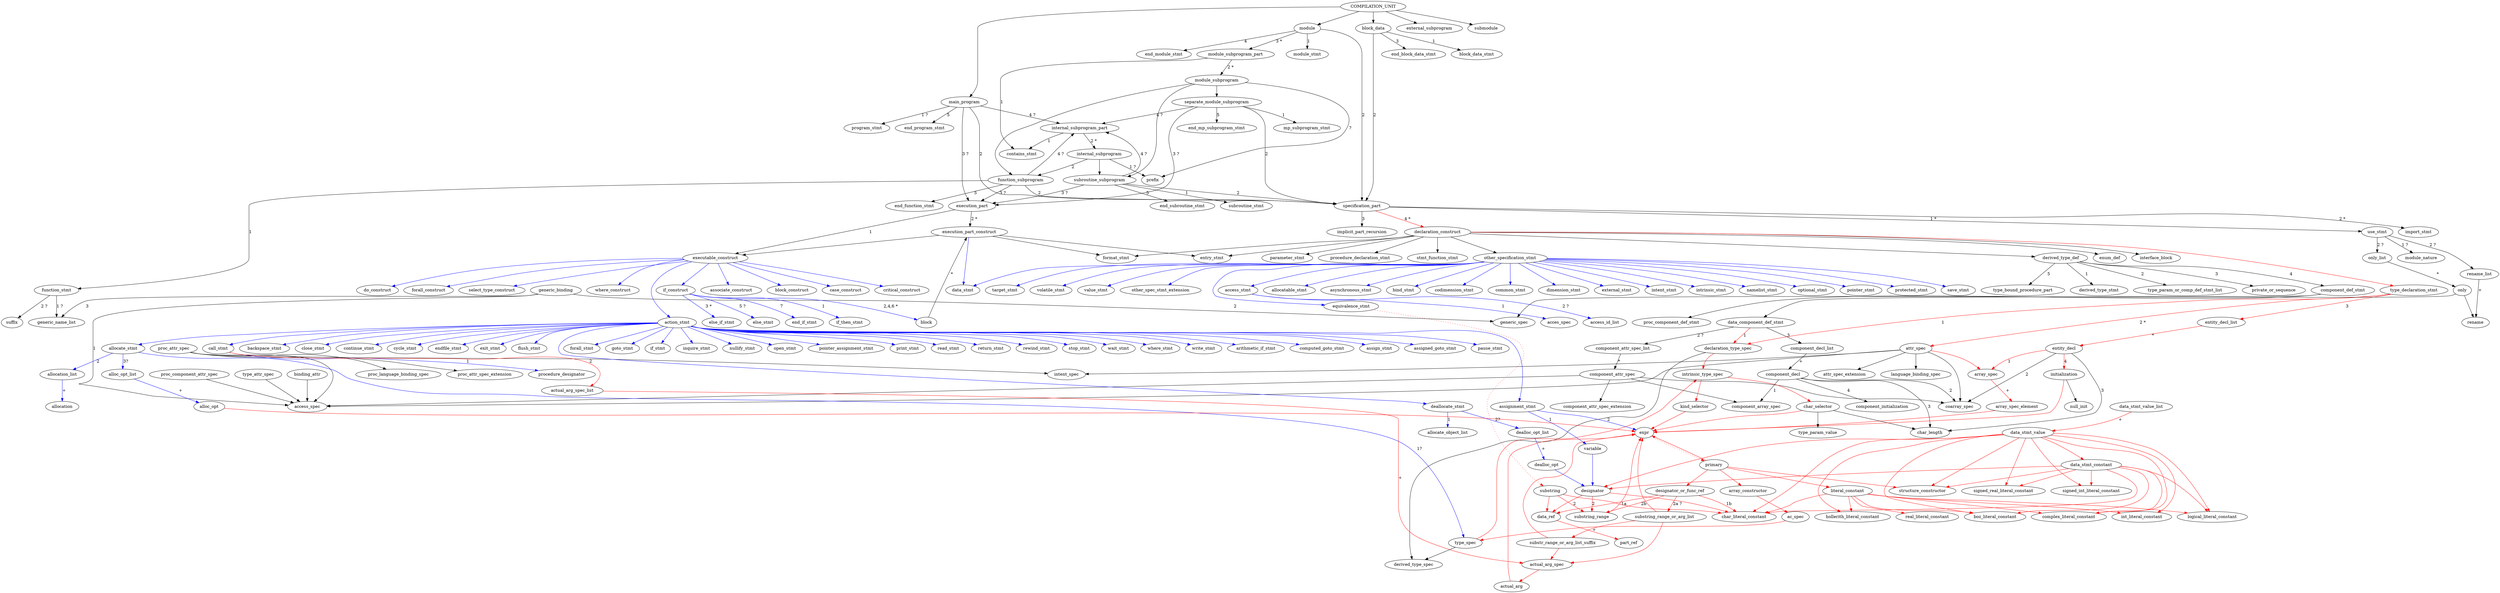 digraph G {

COMPILATION_UNIT -> main_program
COMPILATION_UNIT -> external_subprogram
COMPILATION_UNIT -> module
COMPILATION_UNIT -> submodule
COMPILATION_UNIT -> block_data


ac_spec -> type_spec [color=red]

array_constructor -> ac_spec [color=red]

array_spec -> array_spec_element [label="+",color="red"]
array_spec_element -> expr [color=red]

attr_spec -> access_spec
attr_spec -> coarray_spec
attr_spec -> array_spec [color=red]
attr_spec -> intent_spec
attr_spec -> language_binding_spec
attr_spec -> attr_spec_extension

binding_attr -> access_spec

block -> execution_part_construct [label="*"]

block_data -> block_data_stmt [label="1"]
block_data -> specification_part [label="2"]
block_data -> end_block_data_stmt [label="3"]

char_selector -> char_length
char_selector -> type_param_value
char_selector -> expr [color=red]

component_attr_spec_list -> component_attr_spec [label="*"]
component_attr_spec -> access_spec
component_attr_spec -> coarray_spec
component_attr_spec -> component_array_spec
component_attr_spec -> component_attr_spec_extension

component_decl_list -> component_decl [label="+"]
component_decl -> component_array_spec [label="1"]
component_decl -> coarray_spec [label="2"]
component_decl -> char_length [label="3"]
component_decl -> component_initialization [label="4"]

component_def_stmt -> data_component_def_stmt
component_def_stmt -> proc_component_def_stmt

data_component_def_stmt -> declaration_type_spec [label="1",color="red"]
data_component_def_stmt -> component_attr_spec_list [label="2 ?"]
data_component_def_stmt -> component_decl_list [label="3"]

declaration_construct -> derived_type_def
declaration_construct -> entry_stmt
declaration_construct -> enum_def
declaration_construct -> format_stmt
declaration_construct -> interface_block
declaration_construct -> parameter_stmt
declaration_construct -> procedure_declaration_stmt
declaration_construct -> other_specification_stmt
declaration_construct -> type_declaration_stmt [color="red"]
declaration_construct -> stmt_function_stmt

declaration_type_spec -> intrinsic_type_spec [color="red"]
declaration_type_spec -> derived_type_spec

derived_type_def -> derived_type_stmt [label="1"]
derived_type_def -> type_param_or_comp_def_stmt_list [label="2"]
derived_type_def -> private_or_sequence [label="3"]
derived_type_def -> component_def_stmt [label="4"]
derived_type_def -> type_bound_procedure_part [label="5"]

entity_decl_list -> entity_decl [label="*",color="red"]
entity_decl -> array_spec [label="1",color="red"]
entity_decl -> coarray_spec [label="2"]
entity_decl -> char_length [label="3"]
entity_decl -> initialization [label="4",color="red"]

execution_part -> executable_construct [label="1"]
execution_part -> execution_part_construct [label="2 *"]
execution_part_construct -> executable_construct
execution_part_construct -> format_stmt
execution_part_construct -> entry_stmt
execution_part_construct -> data_stmt [color="blue"]

function_stmt -> generic_name_list [label="1 ?"]
function_stmt -> suffix [label="2 ?"]

function_subprogram -> function_stmt [label="1"]
function_subprogram -> specification_part [label="2"]
function_subprogram -> execution_part [label="3 ?"]
function_subprogram -> internal_subprogram_part [label="4 ?"]
function_subprogram -> end_function_stmt [label="5"]

generic_binding -> access_spec [label="1"]
generic_binding -> generic_spec [label="2"]
generic_binding -> generic_name_list [label="3"]

initialization -> expr [color=red]
initialization -> null_init

internal_subprogram_part -> contains_stmt [label="1"]
internal_subprogram_part -> internal_subprogram [label="2 *"]
internal_subprogram -> prefix [label="1 ?"]
internal_subprogram -> function_subprogram [label="2"]
internal_subprogram -> subroutine_subprogram

intrinsic_type_spec -> kind_selector [color="red"]
intrinsic_type_spec -> char_selector [color="red"]

kind_selector -> expr [color=red]

main_program -> program_stmt [label="1 ?"]
main_program -> specification_part [label="2"]
main_program -> execution_part [label="3 ?"]
main_program -> internal_subprogram_part [label="4 ?"]
main_program -> end_program_stmt [label="5"]

module -> module_stmt [label="1"]
module -> specification_part [label="2"]
module -> module_subprogram_part [label="3 *"]
module -> end_module_stmt [label="4"]

module_subprogram_part -> contains_stmt [label="1"]
module_subprogram_part -> module_subprogram [label="2 *"]

module_subprogram -> prefix [label="?"]
module_subprogram -> function_subprogram
module_subprogram -> subroutine_subprogram
module_subprogram -> separate_module_subprogram

only -> generic_spec
only -> rename

only_list -> only [label="*"]

proc_component_attr_spec -> access_spec

proc_attr_spec -> access_spec
proc_attr_spec -> proc_language_binding_spec
proc_attr_spec -> intent_spec
proc_attr_spec -> proc_attr_spec_extension

rename_list -> rename [label="+"]

separate_module_subprogram -> mp_subprogram_stmt [label="1"]
separate_module_subprogram -> specification_part [label="2"]
separate_module_subprogram -> execution_part [label="3 ?"]
separate_module_subprogram -> internal_subprogram_part [label="4 ?"]
separate_module_subprogram -> end_mp_subprogram_stmt [label="5"]

specification_part -> use_stmt [label="1 *"]
specification_part -> import_stmt [label="2 *"]
specification_part -> implicit_part_recursion [label="3"]
specification_part -> declaration_construct [label="4 *",color="red"]

subroutine_subprogram -> subroutine_stmt [label="1"]
subroutine_subprogram -> specification_part [label="2"]
subroutine_subprogram -> execution_part [label="3 ?"]
subroutine_subprogram -> internal_subprogram_part [label="4 ?"]
subroutine_subprogram -> end_subroutine_stmt [label="5"]

type_declaration_stmt -> declaration_type_spec [label="1",color="red"]
type_declaration_stmt -> attr_spec [label="2 *",color="red"]
type_declaration_stmt -> entity_decl_list [label="3",color="red"]

type_attr_spec -> access_spec

type_spec -> intrinsic_type_spec [color="red"]
type_spec -> derived_type_spec

use_stmt -> module_nature [label="1 ?"]
use_stmt -> rename_list [label="2 ?"]
use_stmt -> only_list [label="2 ?"]


// -------------------------------------------------------------------
// |                      Statements sub-trees                       |
// -------------------------------------------------------------------

edge [color=blue]

access_stmt -> acces_spec [label="1"]
access_stmt -> access_id_list [label="2 ?"]

action_stmt -> allocate_stmt
action_stmt -> assignment_stmt
action_stmt -> backspace_stmt
action_stmt -> call_stmt
action_stmt -> close_stmt
action_stmt -> continue_stmt
action_stmt -> cycle_stmt
action_stmt -> deallocate_stmt
action_stmt -> endfile_stmt
action_stmt -> exit_stmt
action_stmt -> flush_stmt
action_stmt -> forall_stmt
action_stmt -> goto_stmt
action_stmt -> if_stmt
action_stmt -> inquire_stmt  
action_stmt -> nullify_stmt
action_stmt -> open_stmt
action_stmt -> pointer_assignment_stmt
action_stmt -> print_stmt
action_stmt -> read_stmt
action_stmt -> return_stmt
action_stmt -> rewind_stmt
action_stmt -> stop_stmt
action_stmt -> wait_stmt
action_stmt -> where_stmt
action_stmt -> write_stmt
action_stmt -> arithmetic_if_stmt
action_stmt -> computed_goto_stmt
action_stmt -> assign_stmt 
action_stmt -> assigned_goto_stmt
action_stmt -> pause_stmt

allocate_stmt -> type_spec [label="1?"]
allocate_stmt -> allocation_list [label="2"]
allocate_stmt -> alloc_opt_list [label="3?"]

allocation_list -> allocation [label="+"]

alloc_opt_list -> alloc_opt [label="+"]

alloc_opt -> expr [color="red"]

assignment_stmt -> variable [label="1"]
assignment_stmt -> expr [label="2"]

call_stmt -> procedure_designator [label="1"]
call_stmt -> actual_arg_spec_list [label="2",color="red"]

deallocate_stmt -> allocate_object_list [label="1"]
deallocate_stmt -> dealloc_opt_list [label="2?"]

dealloc_opt -> designator

dealloc_opt_list -> dealloc_opt [label="+"]

executable_construct -> action_stmt
executable_construct -> associate_construct
executable_construct -> block_construct
executable_construct -> case_construct
executable_construct -> critical_construct
executable_construct -> do_construct
executable_construct -> forall_construct
executable_construct -> if_construct
executable_construct -> select_type_construct
executable_construct -> where_construct

if_construct -> if_then_stmt [label="1"]
if_construct -> else_if_stmt [label="3 *"]
if_construct -> block [label="2,4,6 *"]
if_construct -> else_stmt [label="5 ?"]
if_construct -> end_if_stmt [label="7"]

other_specification_stmt -> access_stmt
other_specification_stmt -> allocatable_stmt
other_specification_stmt -> asynchronous_stmt
other_specification_stmt -> bind_stmt
other_specification_stmt -> codimension_stmt
other_specification_stmt -> common_stmt
other_specification_stmt -> data_stmt
other_specification_stmt -> dimension_stmt
other_specification_stmt -> equivalence_stmt
other_specification_stmt -> external_stmt
other_specification_stmt -> intent_stmt
other_specification_stmt -> intrinsic_stmt
other_specification_stmt -> namelist_stmt
other_specification_stmt -> optional_stmt
other_specification_stmt -> pointer_stmt
other_specification_stmt -> protected_stmt
other_specification_stmt -> save_stmt
other_specification_stmt -> target_stmt
other_specification_stmt -> volatile_stmt
other_specification_stmt -> value_stmt
other_specification_stmt -> other_spec_stmt_extension

variable -> designator

// -------------------------------------------------------------------
// |                      Expressions sub-trees                      |
// -------------------------------------------------------------------


edge [color=red]

actual_arg -> expr
actual_arg_spec -> actual_arg
actual_arg_spec_list -> actual_arg_spec [label="+"]

data_ref -> part_ref [label="+"]

data_stmt_constant -> designator
data_stmt_constant -> signed_real_literal_constant
data_stmt_constant -> signed_int_literal_constant
data_stmt_constant -> complex_literal_constant
data_stmt_constant -> logical_literal_constant
data_stmt_constant -> char_literal_constant
data_stmt_constant -> boz_literal_constant
data_stmt_constant -> structure_constructor

data_stmt_value_list -> data_stmt_value [label="+"]
data_stmt_value -> designator
data_stmt_value -> data_stmt_constant
data_stmt_value -> int_literal_constant
data_stmt_value -> signed_real_literal_constant
data_stmt_value -> signed_int_literal_constant
data_stmt_value -> complex_literal_constant
data_stmt_value -> logical_literal_constant
data_stmt_value -> char_literal_constant
data_stmt_value -> boz_literal_constant
data_stmt_value -> structure_constructor
data_stmt_value -> hollerith_literal_constant

designator-> data_ref
designator-> substring_range [label="2"]
designator-> char_literal_constant

designator_or_func_ref -> data_ref [label="1a"]
designator_or_func_ref -> substring_range_or_arg_list [label="2a ?"]
designator_or_func_ref -> char_literal_constant [label="1b"]
designator_or_func_ref -> substring_range [label="2b"]

equivalence_stmt -> substring [style=dotted]

expr -> primary [style=dotted]

literal_constant -> int_literal_constant
literal_constant -> real_literal_constant
literal_constant -> complex_literal_constant
literal_constant -> logical_literal_constant
literal_constant -> char_literal_constant
literal_constant -> boz_literal_constant
literal_constant -> hollerith_literal_constant

primary -> designator_or_func_ref
primary -> literal_constant
primary -> array_constructor
primary -> structure_constructor
primary -> expr

substring -> data_ref
substring -> substring_range [label="2"]
substring -> char_literal_constant

substring_range -> expr [color=red]
substring_range_or_arg_list -> expr [color=red]
substring_range_or_arg_list -> substr_range_or_arg_list_suffix
substring_range_or_arg_list -> actual_arg_spec
substr_range_or_arg_list_suffix -> expr [color=red]
substr_range_or_arg_list_suffix -> actual_arg_spec

}